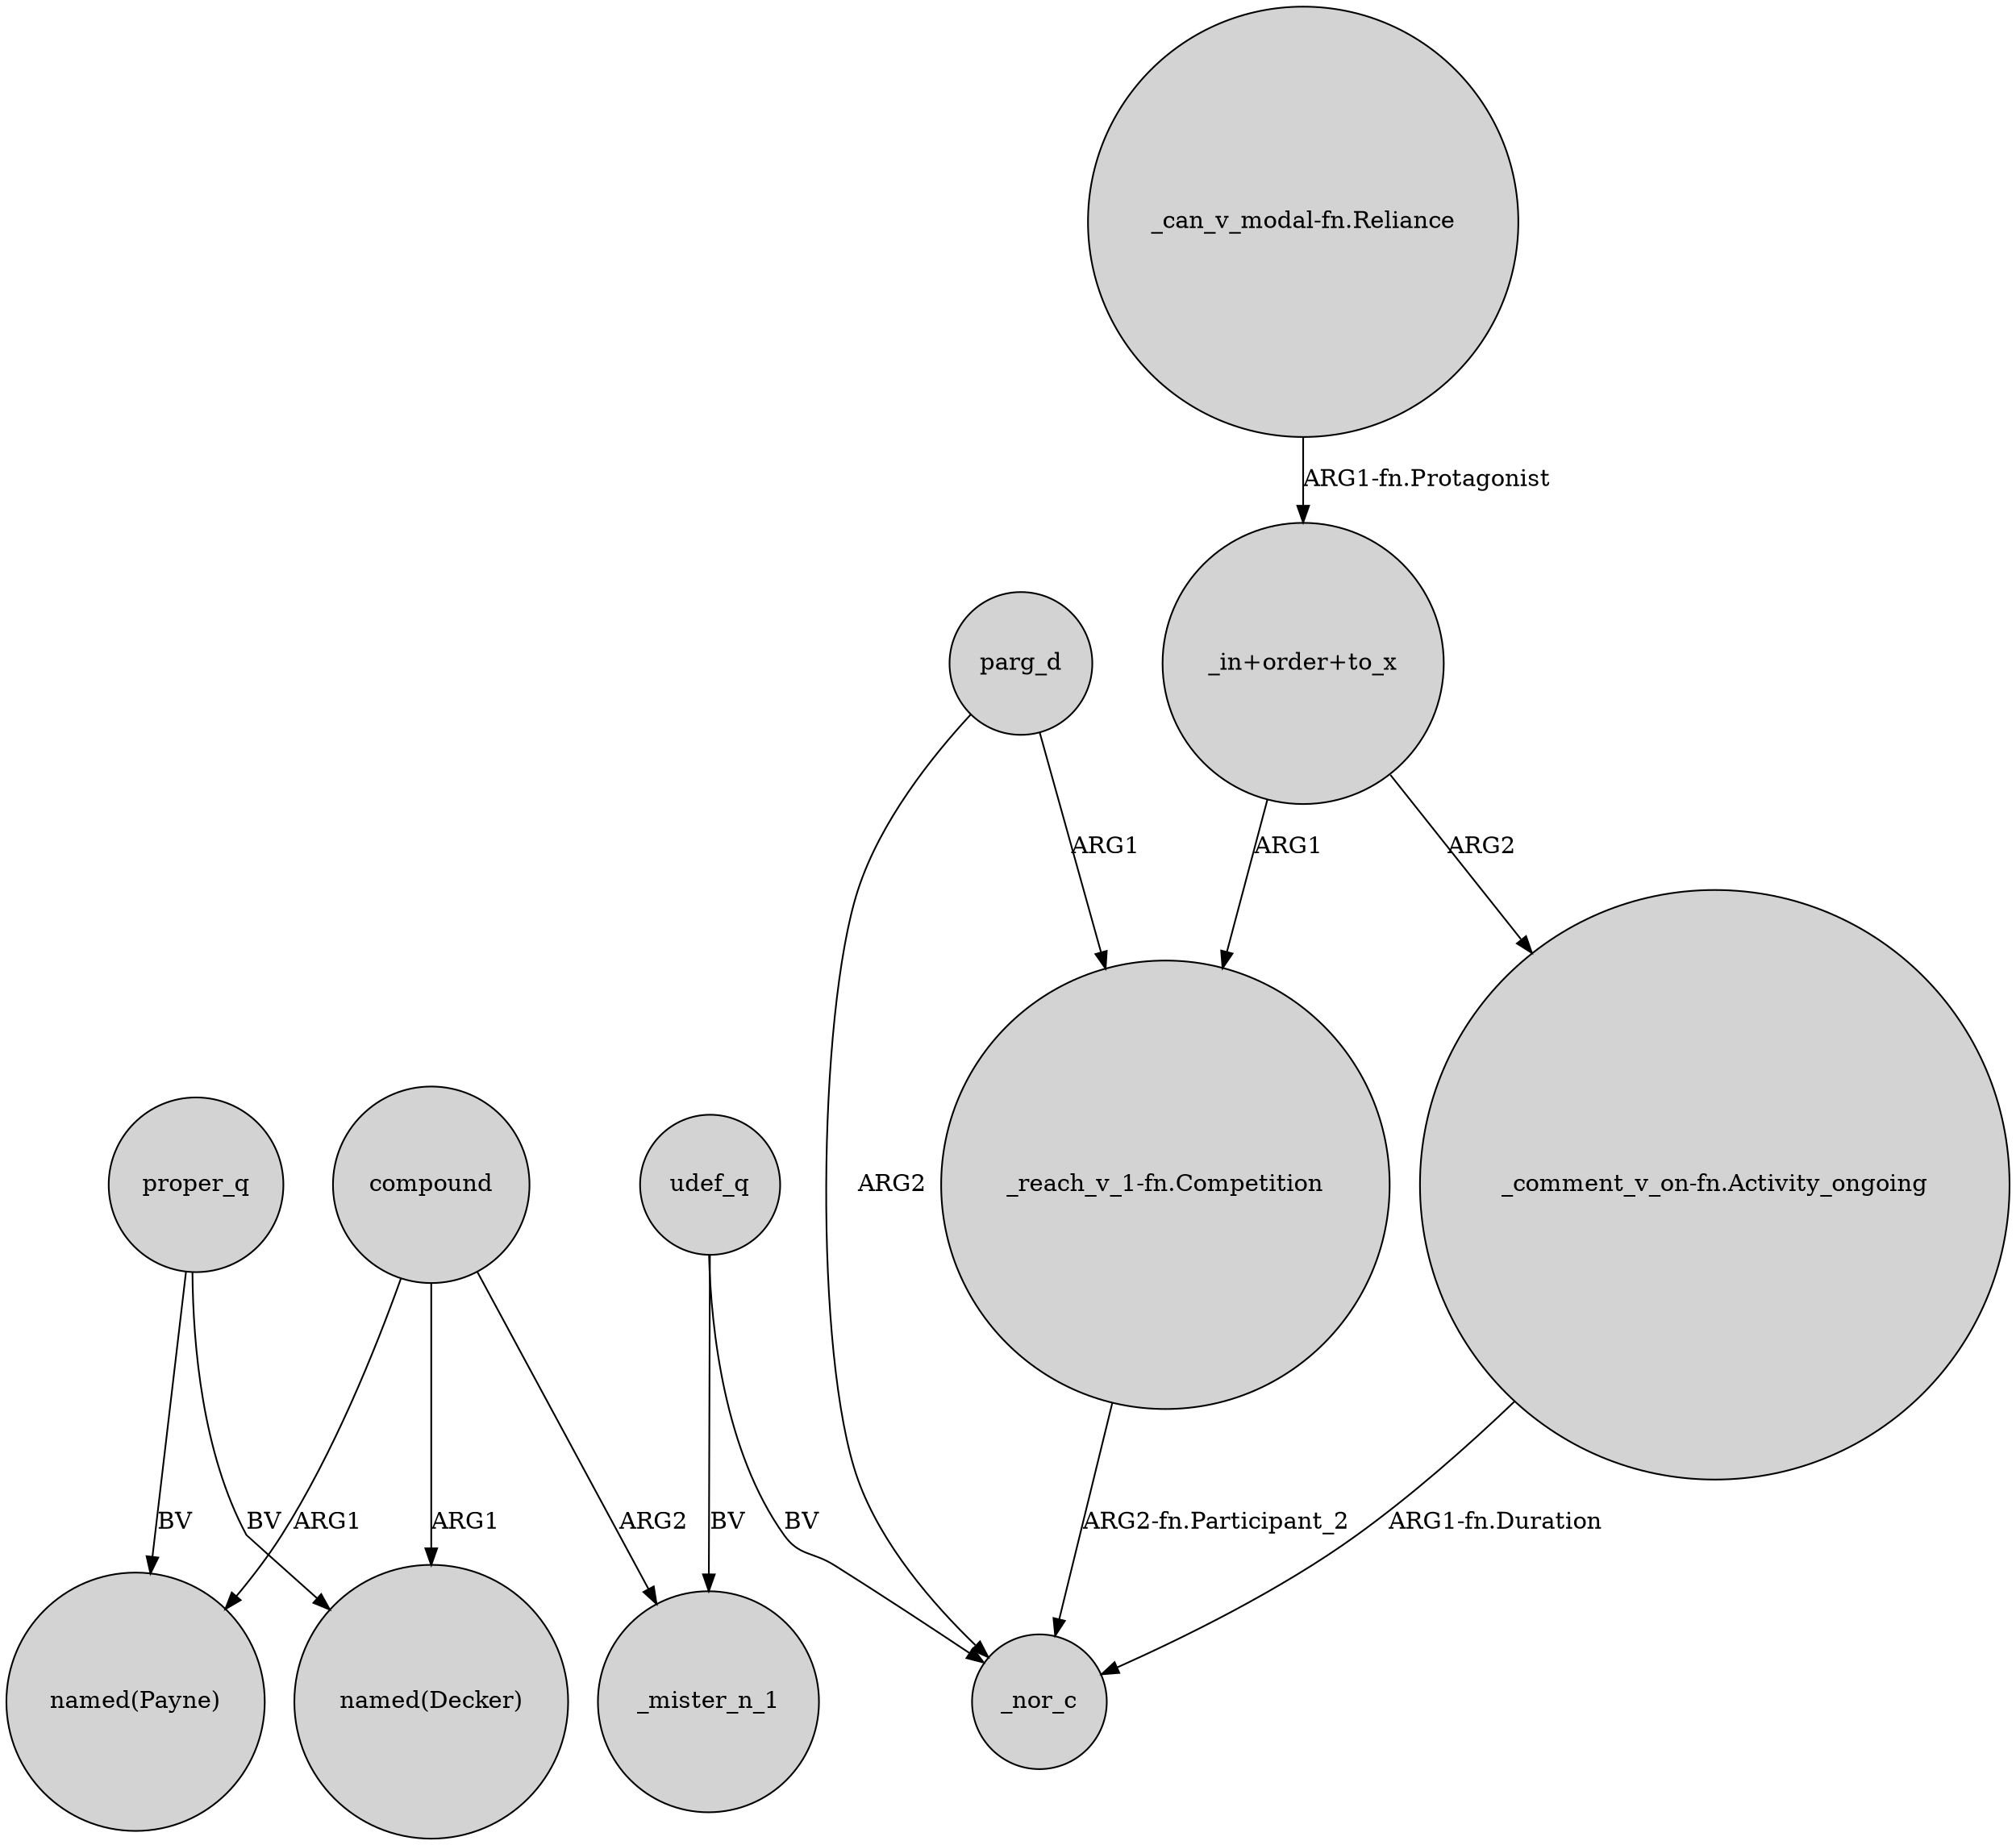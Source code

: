digraph {
	node [shape=circle style=filled]
	proper_q -> "named(Decker)" [label=BV]
	compound -> _mister_n_1 [label=ARG2]
	compound -> "named(Payne)" [label=ARG1]
	"_comment_v_on-fn.Activity_ongoing" -> _nor_c [label="ARG1-fn.Duration"]
	udef_q -> _mister_n_1 [label=BV]
	proper_q -> "named(Payne)" [label=BV]
	"_can_v_modal-fn.Reliance" -> "_in+order+to_x" [label="ARG1-fn.Protagonist"]
	udef_q -> _nor_c [label=BV]
	parg_d -> "_reach_v_1-fn.Competition" [label=ARG1]
	"_reach_v_1-fn.Competition" -> _nor_c [label="ARG2-fn.Participant_2"]
	parg_d -> _nor_c [label=ARG2]
	compound -> "named(Decker)" [label=ARG1]
	"_in+order+to_x" -> "_reach_v_1-fn.Competition" [label=ARG1]
	"_in+order+to_x" -> "_comment_v_on-fn.Activity_ongoing" [label=ARG2]
}
